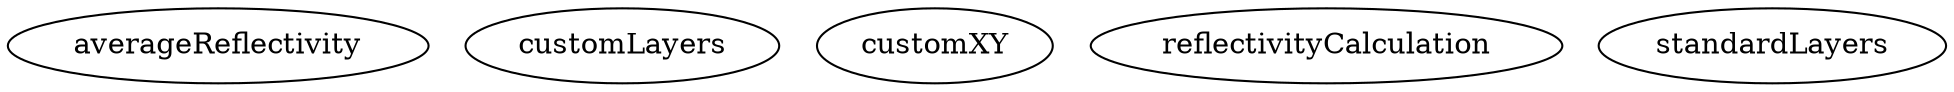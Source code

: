 /* Created by mdot for Matlab */
digraph m2html {

  averageReflectivity [URL="averageReflectivity.html"];
  customLayers [URL="customLayers.html"];
  customXY [URL="customXY.html"];
  reflectivityCalculation [URL="reflectivityCalculation.html"];
  standardLayers [URL="standardLayers.html"];
}